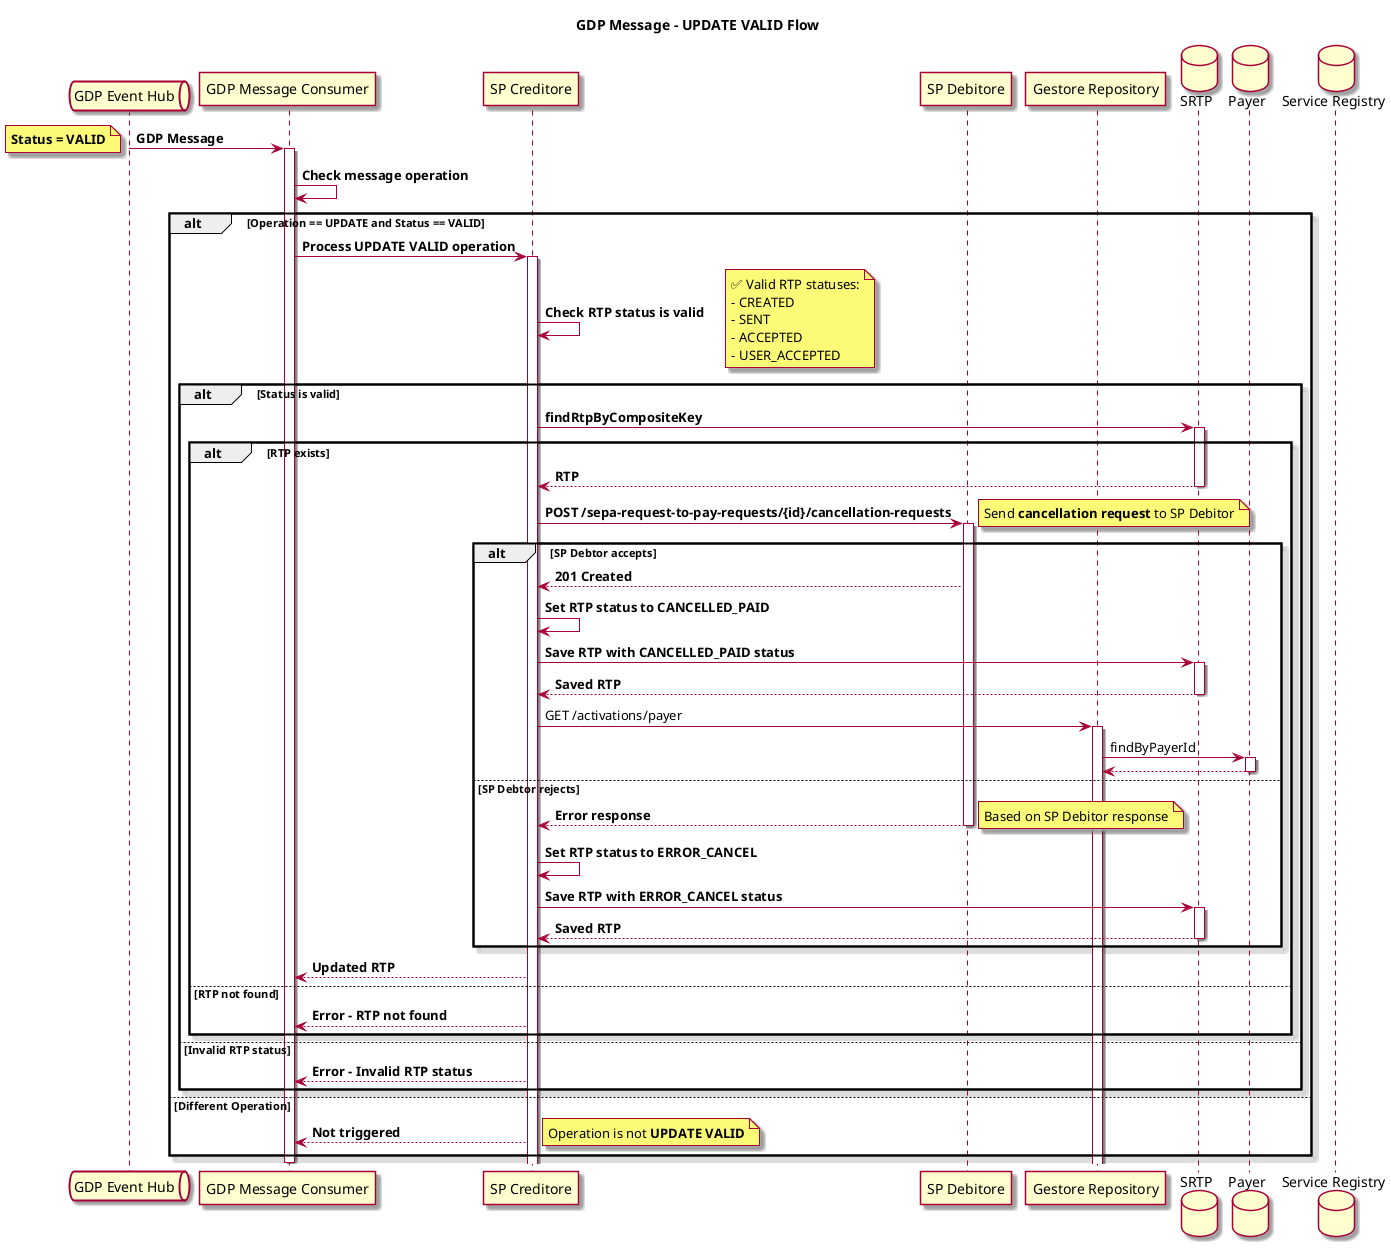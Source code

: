 @startuml
skin rose
title GDP Message - **UPDATE VALID** Flow

queue "GDP Event Hub" as Queue
participant "GDP Message Consumer" as Consumer
participant "SP Creditore" as SPC
participant "SP Debitore" as SPD
participant "Gestore Repository" as GR
database "SRTP" as SRTP
database "Payer" as Payer
database "Service Registry" as Registry

Queue -> Consumer: **GDP Message**
note left: **Status = VALID**

activate Consumer
Consumer -> Consumer: **Check message operation**
alt **Operation == UPDATE** and **Status == VALID**
  Consumer -> SPC: **Process UPDATE VALID operation**
  activate SPC

  SPC -> SPC: **Check RTP status is valid**
  note right
    ✅ Valid RTP statuses:
    - CREATED
    - SENT
    - ACCEPTED
    - USER_ACCEPTED
  end note

  alt **Status is valid**

    SPC -> SRTP: **findRtpByCompositeKey**
    activate SRTP

    alt **RTP exists**
      SRTP --> SPC: **RTP**
      deactivate SRTP

      SPC -> SPD: **POST /sepa-request-to-pay-requests/{id}/cancellation-requests**
      note right: Send **cancellation request** to SP Debitor
      activate SPD

      alt **SP Debtor accepts**
        SPD --> SPC: **201 Created**

        SPC -> SPC: **Set RTP status to CANCELLED_PAID**

        SPC -> SRTP: **Save RTP with CANCELLED_PAID status**
        activate SRTP
        SRTP --> SPC: **Saved RTP**
        deactivate SRTP

        SPC -> GR: GET /activations/payer
        activate GR
        GR -> Payer: findByPayerId
        activate Payer
        Payer --> GR
        deactivate Payer

      else **SP Debtor rejects**
        SPD --> SPC: **Error response**
        note right: Based on SP Debitor response
        deactivate SPD

        SPC -> SPC: **Set RTP status to ERROR_CANCEL**

        SPC -> SRTP: **Save RTP with ERROR_CANCEL status**
        activate SRTP
        SRTP --> SPC: **Saved RTP**
        deactivate SRTP
      end

      SPC --> Consumer: **Updated RTP**

    else **RTP not found**
      SPC --> Consumer: **Error – RTP not found**
    end

  else **Invalid RTP status**
    SPC --> Consumer: **Error – Invalid RTP status**
  end

else **Different Operation**
  SPC --> Consumer: **Not triggered**
  note right: Operation is not **UPDATE VALID**
end

deactivate Consumer
@enduml

